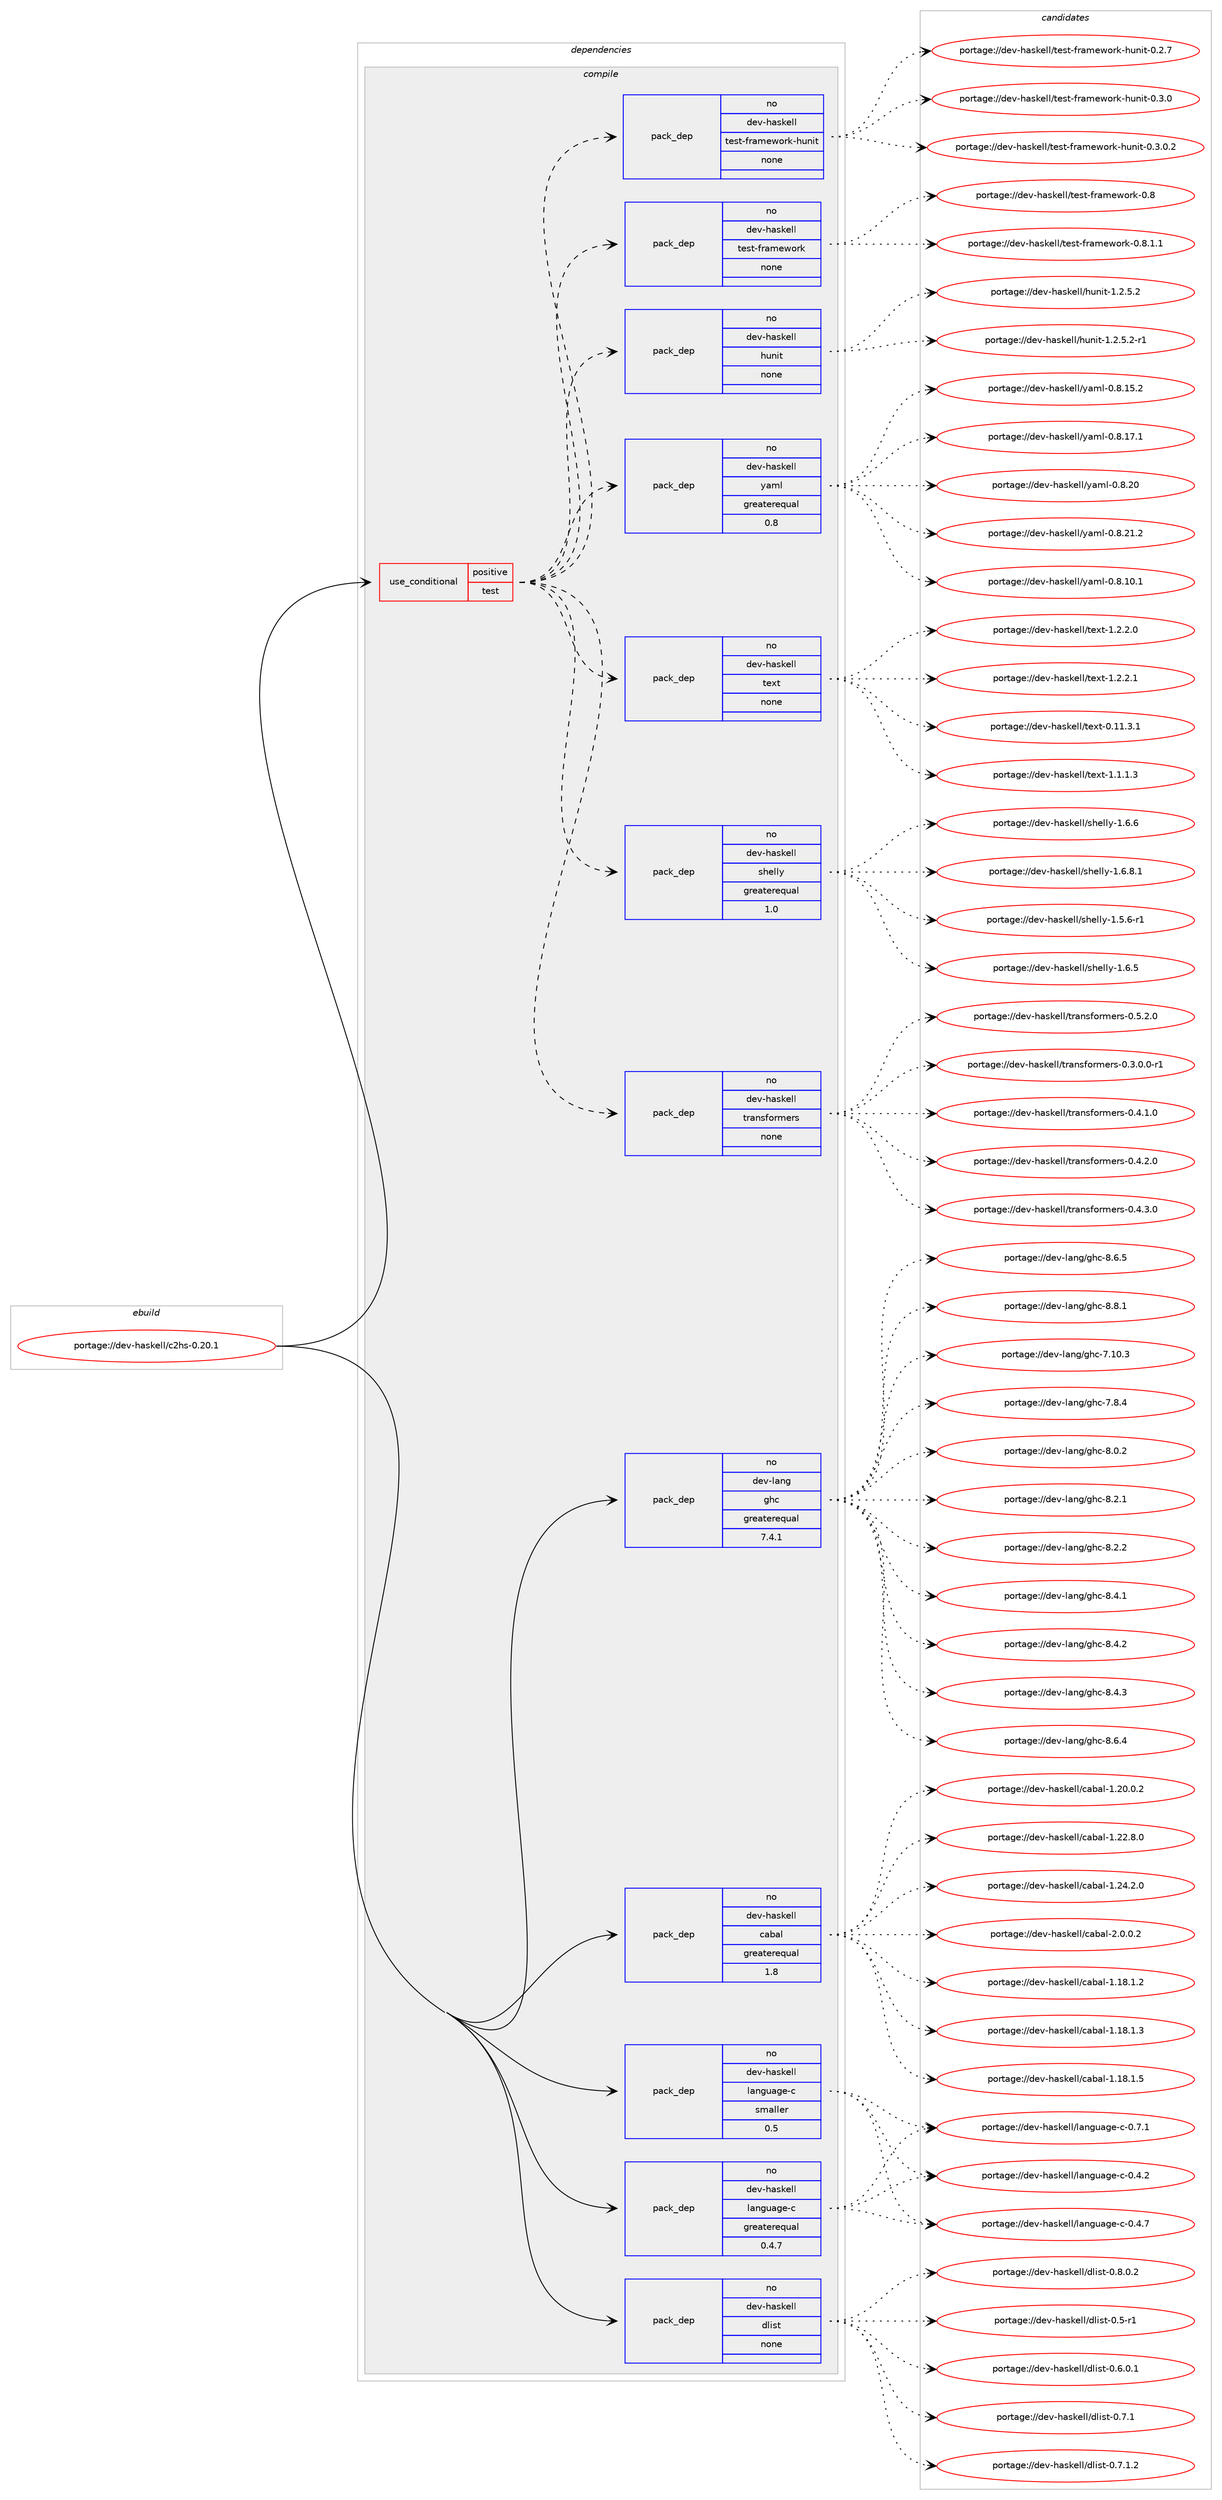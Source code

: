 digraph prolog {

# *************
# Graph options
# *************

newrank=true;
concentrate=true;
compound=true;
graph [rankdir=LR,fontname=Helvetica,fontsize=10,ranksep=1.5];#, ranksep=2.5, nodesep=0.2];
edge  [arrowhead=vee];
node  [fontname=Helvetica,fontsize=10];

# **********
# The ebuild
# **********

subgraph cluster_leftcol {
color=gray;
rank=same;
label=<<i>ebuild</i>>;
id [label="portage://dev-haskell/c2hs-0.20.1", color=red, width=4, href="../dev-haskell/c2hs-0.20.1.svg"];
}

# ****************
# The dependencies
# ****************

subgraph cluster_midcol {
color=gray;
label=<<i>dependencies</i>>;
subgraph cluster_compile {
fillcolor="#eeeeee";
style=filled;
label=<<i>compile</i>>;
subgraph cond14436 {
dependency63297 [label=<<TABLE BORDER="0" CELLBORDER="1" CELLSPACING="0" CELLPADDING="4"><TR><TD ROWSPAN="3" CELLPADDING="10">use_conditional</TD></TR><TR><TD>positive</TD></TR><TR><TD>test</TD></TR></TABLE>>, shape=none, color=red];
subgraph pack47391 {
dependency63298 [label=<<TABLE BORDER="0" CELLBORDER="1" CELLSPACING="0" CELLPADDING="4" WIDTH="220"><TR><TD ROWSPAN="6" CELLPADDING="30">pack_dep</TD></TR><TR><TD WIDTH="110">no</TD></TR><TR><TD>dev-haskell</TD></TR><TR><TD>hunit</TD></TR><TR><TD>none</TD></TR><TR><TD></TD></TR></TABLE>>, shape=none, color=blue];
}
dependency63297:e -> dependency63298:w [weight=20,style="dashed",arrowhead="vee"];
subgraph pack47392 {
dependency63299 [label=<<TABLE BORDER="0" CELLBORDER="1" CELLSPACING="0" CELLPADDING="4" WIDTH="220"><TR><TD ROWSPAN="6" CELLPADDING="30">pack_dep</TD></TR><TR><TD WIDTH="110">no</TD></TR><TR><TD>dev-haskell</TD></TR><TR><TD>test-framework</TD></TR><TR><TD>none</TD></TR><TR><TD></TD></TR></TABLE>>, shape=none, color=blue];
}
dependency63297:e -> dependency63299:w [weight=20,style="dashed",arrowhead="vee"];
subgraph pack47393 {
dependency63300 [label=<<TABLE BORDER="0" CELLBORDER="1" CELLSPACING="0" CELLPADDING="4" WIDTH="220"><TR><TD ROWSPAN="6" CELLPADDING="30">pack_dep</TD></TR><TR><TD WIDTH="110">no</TD></TR><TR><TD>dev-haskell</TD></TR><TR><TD>test-framework-hunit</TD></TR><TR><TD>none</TD></TR><TR><TD></TD></TR></TABLE>>, shape=none, color=blue];
}
dependency63297:e -> dependency63300:w [weight=20,style="dashed",arrowhead="vee"];
subgraph pack47394 {
dependency63301 [label=<<TABLE BORDER="0" CELLBORDER="1" CELLSPACING="0" CELLPADDING="4" WIDTH="220"><TR><TD ROWSPAN="6" CELLPADDING="30">pack_dep</TD></TR><TR><TD WIDTH="110">no</TD></TR><TR><TD>dev-haskell</TD></TR><TR><TD>transformers</TD></TR><TR><TD>none</TD></TR><TR><TD></TD></TR></TABLE>>, shape=none, color=blue];
}
dependency63297:e -> dependency63301:w [weight=20,style="dashed",arrowhead="vee"];
subgraph pack47395 {
dependency63302 [label=<<TABLE BORDER="0" CELLBORDER="1" CELLSPACING="0" CELLPADDING="4" WIDTH="220"><TR><TD ROWSPAN="6" CELLPADDING="30">pack_dep</TD></TR><TR><TD WIDTH="110">no</TD></TR><TR><TD>dev-haskell</TD></TR><TR><TD>shelly</TD></TR><TR><TD>greaterequal</TD></TR><TR><TD>1.0</TD></TR></TABLE>>, shape=none, color=blue];
}
dependency63297:e -> dependency63302:w [weight=20,style="dashed",arrowhead="vee"];
subgraph pack47396 {
dependency63303 [label=<<TABLE BORDER="0" CELLBORDER="1" CELLSPACING="0" CELLPADDING="4" WIDTH="220"><TR><TD ROWSPAN="6" CELLPADDING="30">pack_dep</TD></TR><TR><TD WIDTH="110">no</TD></TR><TR><TD>dev-haskell</TD></TR><TR><TD>text</TD></TR><TR><TD>none</TD></TR><TR><TD></TD></TR></TABLE>>, shape=none, color=blue];
}
dependency63297:e -> dependency63303:w [weight=20,style="dashed",arrowhead="vee"];
subgraph pack47397 {
dependency63304 [label=<<TABLE BORDER="0" CELLBORDER="1" CELLSPACING="0" CELLPADDING="4" WIDTH="220"><TR><TD ROWSPAN="6" CELLPADDING="30">pack_dep</TD></TR><TR><TD WIDTH="110">no</TD></TR><TR><TD>dev-haskell</TD></TR><TR><TD>yaml</TD></TR><TR><TD>greaterequal</TD></TR><TR><TD>0.8</TD></TR></TABLE>>, shape=none, color=blue];
}
dependency63297:e -> dependency63304:w [weight=20,style="dashed",arrowhead="vee"];
}
id:e -> dependency63297:w [weight=20,style="solid",arrowhead="vee"];
subgraph pack47398 {
dependency63305 [label=<<TABLE BORDER="0" CELLBORDER="1" CELLSPACING="0" CELLPADDING="4" WIDTH="220"><TR><TD ROWSPAN="6" CELLPADDING="30">pack_dep</TD></TR><TR><TD WIDTH="110">no</TD></TR><TR><TD>dev-haskell</TD></TR><TR><TD>cabal</TD></TR><TR><TD>greaterequal</TD></TR><TR><TD>1.8</TD></TR></TABLE>>, shape=none, color=blue];
}
id:e -> dependency63305:w [weight=20,style="solid",arrowhead="vee"];
subgraph pack47399 {
dependency63306 [label=<<TABLE BORDER="0" CELLBORDER="1" CELLSPACING="0" CELLPADDING="4" WIDTH="220"><TR><TD ROWSPAN="6" CELLPADDING="30">pack_dep</TD></TR><TR><TD WIDTH="110">no</TD></TR><TR><TD>dev-haskell</TD></TR><TR><TD>dlist</TD></TR><TR><TD>none</TD></TR><TR><TD></TD></TR></TABLE>>, shape=none, color=blue];
}
id:e -> dependency63306:w [weight=20,style="solid",arrowhead="vee"];
subgraph pack47400 {
dependency63307 [label=<<TABLE BORDER="0" CELLBORDER="1" CELLSPACING="0" CELLPADDING="4" WIDTH="220"><TR><TD ROWSPAN="6" CELLPADDING="30">pack_dep</TD></TR><TR><TD WIDTH="110">no</TD></TR><TR><TD>dev-haskell</TD></TR><TR><TD>language-c</TD></TR><TR><TD>greaterequal</TD></TR><TR><TD>0.4.7</TD></TR></TABLE>>, shape=none, color=blue];
}
id:e -> dependency63307:w [weight=20,style="solid",arrowhead="vee"];
subgraph pack47401 {
dependency63308 [label=<<TABLE BORDER="0" CELLBORDER="1" CELLSPACING="0" CELLPADDING="4" WIDTH="220"><TR><TD ROWSPAN="6" CELLPADDING="30">pack_dep</TD></TR><TR><TD WIDTH="110">no</TD></TR><TR><TD>dev-haskell</TD></TR><TR><TD>language-c</TD></TR><TR><TD>smaller</TD></TR><TR><TD>0.5</TD></TR></TABLE>>, shape=none, color=blue];
}
id:e -> dependency63308:w [weight=20,style="solid",arrowhead="vee"];
subgraph pack47402 {
dependency63309 [label=<<TABLE BORDER="0" CELLBORDER="1" CELLSPACING="0" CELLPADDING="4" WIDTH="220"><TR><TD ROWSPAN="6" CELLPADDING="30">pack_dep</TD></TR><TR><TD WIDTH="110">no</TD></TR><TR><TD>dev-lang</TD></TR><TR><TD>ghc</TD></TR><TR><TD>greaterequal</TD></TR><TR><TD>7.4.1</TD></TR></TABLE>>, shape=none, color=blue];
}
id:e -> dependency63309:w [weight=20,style="solid",arrowhead="vee"];
}
subgraph cluster_compileandrun {
fillcolor="#eeeeee";
style=filled;
label=<<i>compile and run</i>>;
}
subgraph cluster_run {
fillcolor="#eeeeee";
style=filled;
label=<<i>run</i>>;
}
}

# **************
# The candidates
# **************

subgraph cluster_choices {
rank=same;
color=gray;
label=<<i>candidates</i>>;

subgraph choice47391 {
color=black;
nodesep=1;
choiceportage1001011184510497115107101108108471041171101051164549465046534650 [label="portage://dev-haskell/hunit-1.2.5.2", color=red, width=4,href="../dev-haskell/hunit-1.2.5.2.svg"];
choiceportage10010111845104971151071011081084710411711010511645494650465346504511449 [label="portage://dev-haskell/hunit-1.2.5.2-r1", color=red, width=4,href="../dev-haskell/hunit-1.2.5.2-r1.svg"];
dependency63298:e -> choiceportage1001011184510497115107101108108471041171101051164549465046534650:w [style=dotted,weight="100"];
dependency63298:e -> choiceportage10010111845104971151071011081084710411711010511645494650465346504511449:w [style=dotted,weight="100"];
}
subgraph choice47392 {
color=black;
nodesep=1;
choiceportage100101118451049711510710110810847116101115116451021149710910111911111410745484656 [label="portage://dev-haskell/test-framework-0.8", color=red, width=4,href="../dev-haskell/test-framework-0.8.svg"];
choiceportage10010111845104971151071011081084711610111511645102114971091011191111141074548465646494649 [label="portage://dev-haskell/test-framework-0.8.1.1", color=red, width=4,href="../dev-haskell/test-framework-0.8.1.1.svg"];
dependency63299:e -> choiceportage100101118451049711510710110810847116101115116451021149710910111911111410745484656:w [style=dotted,weight="100"];
dependency63299:e -> choiceportage10010111845104971151071011081084711610111511645102114971091011191111141074548465646494649:w [style=dotted,weight="100"];
}
subgraph choice47393 {
color=black;
nodesep=1;
choiceportage100101118451049711510710110810847116101115116451021149710910111911111410745104117110105116454846504655 [label="portage://dev-haskell/test-framework-hunit-0.2.7", color=red, width=4,href="../dev-haskell/test-framework-hunit-0.2.7.svg"];
choiceportage100101118451049711510710110810847116101115116451021149710910111911111410745104117110105116454846514648 [label="portage://dev-haskell/test-framework-hunit-0.3.0", color=red, width=4,href="../dev-haskell/test-framework-hunit-0.3.0.svg"];
choiceportage1001011184510497115107101108108471161011151164510211497109101119111114107451041171101051164548465146484650 [label="portage://dev-haskell/test-framework-hunit-0.3.0.2", color=red, width=4,href="../dev-haskell/test-framework-hunit-0.3.0.2.svg"];
dependency63300:e -> choiceportage100101118451049711510710110810847116101115116451021149710910111911111410745104117110105116454846504655:w [style=dotted,weight="100"];
dependency63300:e -> choiceportage100101118451049711510710110810847116101115116451021149710910111911111410745104117110105116454846514648:w [style=dotted,weight="100"];
dependency63300:e -> choiceportage1001011184510497115107101108108471161011151164510211497109101119111114107451041171101051164548465146484650:w [style=dotted,weight="100"];
}
subgraph choice47394 {
color=black;
nodesep=1;
choiceportage1001011184510497115107101108108471161149711011510211111410910111411545484651464846484511449 [label="portage://dev-haskell/transformers-0.3.0.0-r1", color=red, width=4,href="../dev-haskell/transformers-0.3.0.0-r1.svg"];
choiceportage100101118451049711510710110810847116114971101151021111141091011141154548465246494648 [label="portage://dev-haskell/transformers-0.4.1.0", color=red, width=4,href="../dev-haskell/transformers-0.4.1.0.svg"];
choiceportage100101118451049711510710110810847116114971101151021111141091011141154548465246504648 [label="portage://dev-haskell/transformers-0.4.2.0", color=red, width=4,href="../dev-haskell/transformers-0.4.2.0.svg"];
choiceportage100101118451049711510710110810847116114971101151021111141091011141154548465246514648 [label="portage://dev-haskell/transformers-0.4.3.0", color=red, width=4,href="../dev-haskell/transformers-0.4.3.0.svg"];
choiceportage100101118451049711510710110810847116114971101151021111141091011141154548465346504648 [label="portage://dev-haskell/transformers-0.5.2.0", color=red, width=4,href="../dev-haskell/transformers-0.5.2.0.svg"];
dependency63301:e -> choiceportage1001011184510497115107101108108471161149711011510211111410910111411545484651464846484511449:w [style=dotted,weight="100"];
dependency63301:e -> choiceportage100101118451049711510710110810847116114971101151021111141091011141154548465246494648:w [style=dotted,weight="100"];
dependency63301:e -> choiceportage100101118451049711510710110810847116114971101151021111141091011141154548465246504648:w [style=dotted,weight="100"];
dependency63301:e -> choiceportage100101118451049711510710110810847116114971101151021111141091011141154548465246514648:w [style=dotted,weight="100"];
dependency63301:e -> choiceportage100101118451049711510710110810847116114971101151021111141091011141154548465346504648:w [style=dotted,weight="100"];
}
subgraph choice47395 {
color=black;
nodesep=1;
choiceportage1001011184510497115107101108108471151041011081081214549465346544511449 [label="portage://dev-haskell/shelly-1.5.6-r1", color=red, width=4,href="../dev-haskell/shelly-1.5.6-r1.svg"];
choiceportage100101118451049711510710110810847115104101108108121454946544653 [label="portage://dev-haskell/shelly-1.6.5", color=red, width=4,href="../dev-haskell/shelly-1.6.5.svg"];
choiceportage100101118451049711510710110810847115104101108108121454946544654 [label="portage://dev-haskell/shelly-1.6.6", color=red, width=4,href="../dev-haskell/shelly-1.6.6.svg"];
choiceportage1001011184510497115107101108108471151041011081081214549465446564649 [label="portage://dev-haskell/shelly-1.6.8.1", color=red, width=4,href="../dev-haskell/shelly-1.6.8.1.svg"];
dependency63302:e -> choiceportage1001011184510497115107101108108471151041011081081214549465346544511449:w [style=dotted,weight="100"];
dependency63302:e -> choiceportage100101118451049711510710110810847115104101108108121454946544653:w [style=dotted,weight="100"];
dependency63302:e -> choiceportage100101118451049711510710110810847115104101108108121454946544654:w [style=dotted,weight="100"];
dependency63302:e -> choiceportage1001011184510497115107101108108471151041011081081214549465446564649:w [style=dotted,weight="100"];
}
subgraph choice47396 {
color=black;
nodesep=1;
choiceportage100101118451049711510710110810847116101120116454846494946514649 [label="portage://dev-haskell/text-0.11.3.1", color=red, width=4,href="../dev-haskell/text-0.11.3.1.svg"];
choiceportage1001011184510497115107101108108471161011201164549464946494651 [label="portage://dev-haskell/text-1.1.1.3", color=red, width=4,href="../dev-haskell/text-1.1.1.3.svg"];
choiceportage1001011184510497115107101108108471161011201164549465046504648 [label="portage://dev-haskell/text-1.2.2.0", color=red, width=4,href="../dev-haskell/text-1.2.2.0.svg"];
choiceportage1001011184510497115107101108108471161011201164549465046504649 [label="portage://dev-haskell/text-1.2.2.1", color=red, width=4,href="../dev-haskell/text-1.2.2.1.svg"];
dependency63303:e -> choiceportage100101118451049711510710110810847116101120116454846494946514649:w [style=dotted,weight="100"];
dependency63303:e -> choiceportage1001011184510497115107101108108471161011201164549464946494651:w [style=dotted,weight="100"];
dependency63303:e -> choiceportage1001011184510497115107101108108471161011201164549465046504648:w [style=dotted,weight="100"];
dependency63303:e -> choiceportage1001011184510497115107101108108471161011201164549465046504649:w [style=dotted,weight="100"];
}
subgraph choice47397 {
color=black;
nodesep=1;
choiceportage10010111845104971151071011081084712197109108454846564649484649 [label="portage://dev-haskell/yaml-0.8.10.1", color=red, width=4,href="../dev-haskell/yaml-0.8.10.1.svg"];
choiceportage10010111845104971151071011081084712197109108454846564649534650 [label="portage://dev-haskell/yaml-0.8.15.2", color=red, width=4,href="../dev-haskell/yaml-0.8.15.2.svg"];
choiceportage10010111845104971151071011081084712197109108454846564649554649 [label="portage://dev-haskell/yaml-0.8.17.1", color=red, width=4,href="../dev-haskell/yaml-0.8.17.1.svg"];
choiceportage1001011184510497115107101108108471219710910845484656465048 [label="portage://dev-haskell/yaml-0.8.20", color=red, width=4,href="../dev-haskell/yaml-0.8.20.svg"];
choiceportage10010111845104971151071011081084712197109108454846564650494650 [label="portage://dev-haskell/yaml-0.8.21.2", color=red, width=4,href="../dev-haskell/yaml-0.8.21.2.svg"];
dependency63304:e -> choiceportage10010111845104971151071011081084712197109108454846564649484649:w [style=dotted,weight="100"];
dependency63304:e -> choiceportage10010111845104971151071011081084712197109108454846564649534650:w [style=dotted,weight="100"];
dependency63304:e -> choiceportage10010111845104971151071011081084712197109108454846564649554649:w [style=dotted,weight="100"];
dependency63304:e -> choiceportage1001011184510497115107101108108471219710910845484656465048:w [style=dotted,weight="100"];
dependency63304:e -> choiceportage10010111845104971151071011081084712197109108454846564650494650:w [style=dotted,weight="100"];
}
subgraph choice47398 {
color=black;
nodesep=1;
choiceportage10010111845104971151071011081084799979897108454946495646494650 [label="portage://dev-haskell/cabal-1.18.1.2", color=red, width=4,href="../dev-haskell/cabal-1.18.1.2.svg"];
choiceportage10010111845104971151071011081084799979897108454946495646494651 [label="portage://dev-haskell/cabal-1.18.1.3", color=red, width=4,href="../dev-haskell/cabal-1.18.1.3.svg"];
choiceportage10010111845104971151071011081084799979897108454946495646494653 [label="portage://dev-haskell/cabal-1.18.1.5", color=red, width=4,href="../dev-haskell/cabal-1.18.1.5.svg"];
choiceportage10010111845104971151071011081084799979897108454946504846484650 [label="portage://dev-haskell/cabal-1.20.0.2", color=red, width=4,href="../dev-haskell/cabal-1.20.0.2.svg"];
choiceportage10010111845104971151071011081084799979897108454946505046564648 [label="portage://dev-haskell/cabal-1.22.8.0", color=red, width=4,href="../dev-haskell/cabal-1.22.8.0.svg"];
choiceportage10010111845104971151071011081084799979897108454946505246504648 [label="portage://dev-haskell/cabal-1.24.2.0", color=red, width=4,href="../dev-haskell/cabal-1.24.2.0.svg"];
choiceportage100101118451049711510710110810847999798971084550464846484650 [label="portage://dev-haskell/cabal-2.0.0.2", color=red, width=4,href="../dev-haskell/cabal-2.0.0.2.svg"];
dependency63305:e -> choiceportage10010111845104971151071011081084799979897108454946495646494650:w [style=dotted,weight="100"];
dependency63305:e -> choiceportage10010111845104971151071011081084799979897108454946495646494651:w [style=dotted,weight="100"];
dependency63305:e -> choiceportage10010111845104971151071011081084799979897108454946495646494653:w [style=dotted,weight="100"];
dependency63305:e -> choiceportage10010111845104971151071011081084799979897108454946504846484650:w [style=dotted,weight="100"];
dependency63305:e -> choiceportage10010111845104971151071011081084799979897108454946505046564648:w [style=dotted,weight="100"];
dependency63305:e -> choiceportage10010111845104971151071011081084799979897108454946505246504648:w [style=dotted,weight="100"];
dependency63305:e -> choiceportage100101118451049711510710110810847999798971084550464846484650:w [style=dotted,weight="100"];
}
subgraph choice47399 {
color=black;
nodesep=1;
choiceportage100101118451049711510710110810847100108105115116454846534511449 [label="portage://dev-haskell/dlist-0.5-r1", color=red, width=4,href="../dev-haskell/dlist-0.5-r1.svg"];
choiceportage1001011184510497115107101108108471001081051151164548465446484649 [label="portage://dev-haskell/dlist-0.6.0.1", color=red, width=4,href="../dev-haskell/dlist-0.6.0.1.svg"];
choiceportage100101118451049711510710110810847100108105115116454846554649 [label="portage://dev-haskell/dlist-0.7.1", color=red, width=4,href="../dev-haskell/dlist-0.7.1.svg"];
choiceportage1001011184510497115107101108108471001081051151164548465546494650 [label="portage://dev-haskell/dlist-0.7.1.2", color=red, width=4,href="../dev-haskell/dlist-0.7.1.2.svg"];
choiceportage1001011184510497115107101108108471001081051151164548465646484650 [label="portage://dev-haskell/dlist-0.8.0.2", color=red, width=4,href="../dev-haskell/dlist-0.8.0.2.svg"];
dependency63306:e -> choiceportage100101118451049711510710110810847100108105115116454846534511449:w [style=dotted,weight="100"];
dependency63306:e -> choiceportage1001011184510497115107101108108471001081051151164548465446484649:w [style=dotted,weight="100"];
dependency63306:e -> choiceportage100101118451049711510710110810847100108105115116454846554649:w [style=dotted,weight="100"];
dependency63306:e -> choiceportage1001011184510497115107101108108471001081051151164548465546494650:w [style=dotted,weight="100"];
dependency63306:e -> choiceportage1001011184510497115107101108108471001081051151164548465646484650:w [style=dotted,weight="100"];
}
subgraph choice47400 {
color=black;
nodesep=1;
choiceportage10010111845104971151071011081084710897110103117971031014599454846524650 [label="portage://dev-haskell/language-c-0.4.2", color=red, width=4,href="../dev-haskell/language-c-0.4.2.svg"];
choiceportage10010111845104971151071011081084710897110103117971031014599454846524655 [label="portage://dev-haskell/language-c-0.4.7", color=red, width=4,href="../dev-haskell/language-c-0.4.7.svg"];
choiceportage10010111845104971151071011081084710897110103117971031014599454846554649 [label="portage://dev-haskell/language-c-0.7.1", color=red, width=4,href="../dev-haskell/language-c-0.7.1.svg"];
dependency63307:e -> choiceportage10010111845104971151071011081084710897110103117971031014599454846524650:w [style=dotted,weight="100"];
dependency63307:e -> choiceportage10010111845104971151071011081084710897110103117971031014599454846524655:w [style=dotted,weight="100"];
dependency63307:e -> choiceportage10010111845104971151071011081084710897110103117971031014599454846554649:w [style=dotted,weight="100"];
}
subgraph choice47401 {
color=black;
nodesep=1;
choiceportage10010111845104971151071011081084710897110103117971031014599454846524650 [label="portage://dev-haskell/language-c-0.4.2", color=red, width=4,href="../dev-haskell/language-c-0.4.2.svg"];
choiceportage10010111845104971151071011081084710897110103117971031014599454846524655 [label="portage://dev-haskell/language-c-0.4.7", color=red, width=4,href="../dev-haskell/language-c-0.4.7.svg"];
choiceportage10010111845104971151071011081084710897110103117971031014599454846554649 [label="portage://dev-haskell/language-c-0.7.1", color=red, width=4,href="../dev-haskell/language-c-0.7.1.svg"];
dependency63308:e -> choiceportage10010111845104971151071011081084710897110103117971031014599454846524650:w [style=dotted,weight="100"];
dependency63308:e -> choiceportage10010111845104971151071011081084710897110103117971031014599454846524655:w [style=dotted,weight="100"];
dependency63308:e -> choiceportage10010111845104971151071011081084710897110103117971031014599454846554649:w [style=dotted,weight="100"];
}
subgraph choice47402 {
color=black;
nodesep=1;
choiceportage1001011184510897110103471031049945554649484651 [label="portage://dev-lang/ghc-7.10.3", color=red, width=4,href="../dev-lang/ghc-7.10.3.svg"];
choiceportage10010111845108971101034710310499455546564652 [label="portage://dev-lang/ghc-7.8.4", color=red, width=4,href="../dev-lang/ghc-7.8.4.svg"];
choiceportage10010111845108971101034710310499455646484650 [label="portage://dev-lang/ghc-8.0.2", color=red, width=4,href="../dev-lang/ghc-8.0.2.svg"];
choiceportage10010111845108971101034710310499455646504649 [label="portage://dev-lang/ghc-8.2.1", color=red, width=4,href="../dev-lang/ghc-8.2.1.svg"];
choiceportage10010111845108971101034710310499455646504650 [label="portage://dev-lang/ghc-8.2.2", color=red, width=4,href="../dev-lang/ghc-8.2.2.svg"];
choiceportage10010111845108971101034710310499455646524649 [label="portage://dev-lang/ghc-8.4.1", color=red, width=4,href="../dev-lang/ghc-8.4.1.svg"];
choiceportage10010111845108971101034710310499455646524650 [label="portage://dev-lang/ghc-8.4.2", color=red, width=4,href="../dev-lang/ghc-8.4.2.svg"];
choiceportage10010111845108971101034710310499455646524651 [label="portage://dev-lang/ghc-8.4.3", color=red, width=4,href="../dev-lang/ghc-8.4.3.svg"];
choiceportage10010111845108971101034710310499455646544652 [label="portage://dev-lang/ghc-8.6.4", color=red, width=4,href="../dev-lang/ghc-8.6.4.svg"];
choiceportage10010111845108971101034710310499455646544653 [label="portage://dev-lang/ghc-8.6.5", color=red, width=4,href="../dev-lang/ghc-8.6.5.svg"];
choiceportage10010111845108971101034710310499455646564649 [label="portage://dev-lang/ghc-8.8.1", color=red, width=4,href="../dev-lang/ghc-8.8.1.svg"];
dependency63309:e -> choiceportage1001011184510897110103471031049945554649484651:w [style=dotted,weight="100"];
dependency63309:e -> choiceportage10010111845108971101034710310499455546564652:w [style=dotted,weight="100"];
dependency63309:e -> choiceportage10010111845108971101034710310499455646484650:w [style=dotted,weight="100"];
dependency63309:e -> choiceportage10010111845108971101034710310499455646504649:w [style=dotted,weight="100"];
dependency63309:e -> choiceportage10010111845108971101034710310499455646504650:w [style=dotted,weight="100"];
dependency63309:e -> choiceportage10010111845108971101034710310499455646524649:w [style=dotted,weight="100"];
dependency63309:e -> choiceportage10010111845108971101034710310499455646524650:w [style=dotted,weight="100"];
dependency63309:e -> choiceportage10010111845108971101034710310499455646524651:w [style=dotted,weight="100"];
dependency63309:e -> choiceportage10010111845108971101034710310499455646544652:w [style=dotted,weight="100"];
dependency63309:e -> choiceportage10010111845108971101034710310499455646544653:w [style=dotted,weight="100"];
dependency63309:e -> choiceportage10010111845108971101034710310499455646564649:w [style=dotted,weight="100"];
}
}

}
